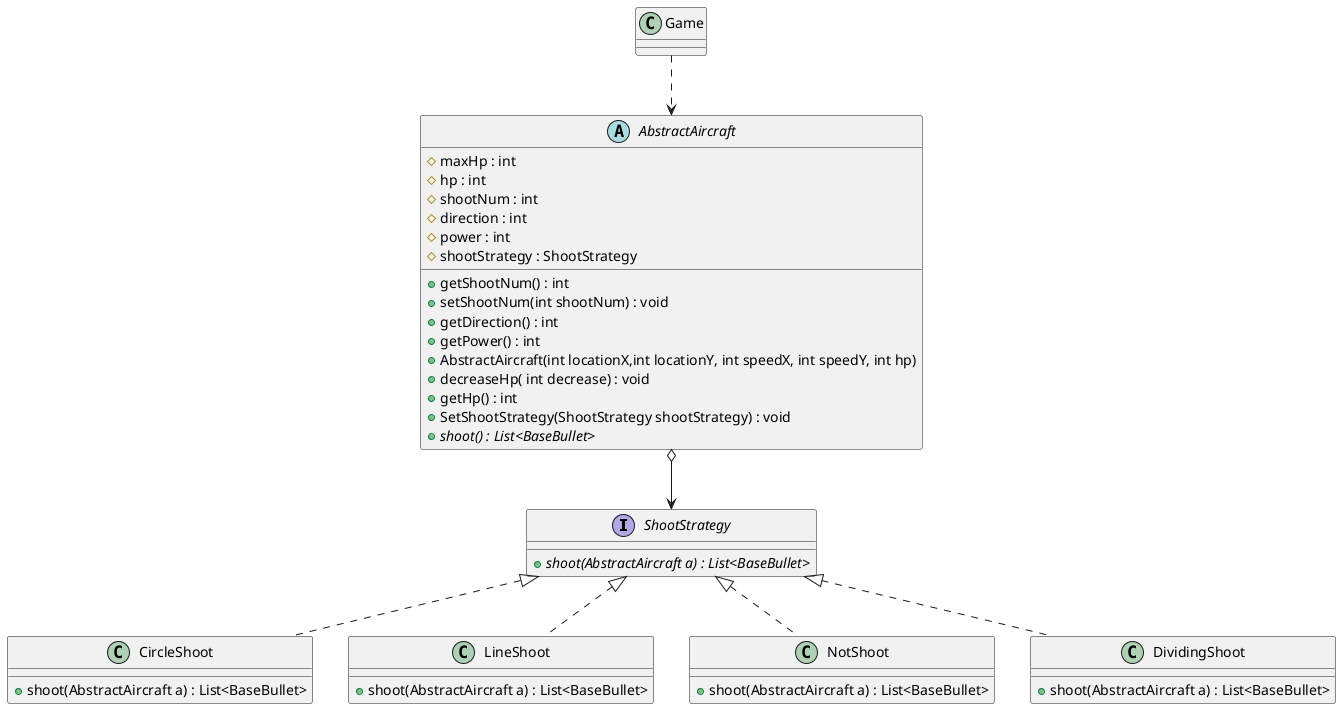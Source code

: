 @startuml

interface ShootStrategy {
    {abstract} +shoot(AbstractAircraft a) : List<BaseBullet>
}

class CircleShoot {
    +shoot(AbstractAircraft a) : List<BaseBullet>
}

class LineShoot {
    +shoot(AbstractAircraft a) : List<BaseBullet>
}

class NotShoot{
    +shoot(AbstractAircraft a) : List<BaseBullet>
}

class DividingShoot{
    +shoot(AbstractAircraft a) : List<BaseBullet>
}


abstract class AbstractAircraft{
    # maxHp : int
    # hp : int
    # shootNum : int
    # direction : int
    # power : int
    # shootStrategy : ShootStrategy

    + getShootNum() : int
    + setShootNum(int shootNum) : void
    + getDirection() : int
    + getPower() : int
    + AbstractAircraft(int locationX,int locationY, int speedX, int speedY, int hp)
    + decreaseHp( int decrease) : void
    + getHp() : int
    + SetShootStrategy(ShootStrategy shootStrategy) : void
    + {abstract} shoot() : List<BaseBullet>
}

AbstractAircraft o--> ShootStrategy
Game ..> AbstractAircraft
ShootStrategy <|.. CircleShoot
ShootStrategy <|.. LineShoot
ShootStrategy <|.. NotShoot
ShootStrategy <|.. DividingShoot

@enduml

